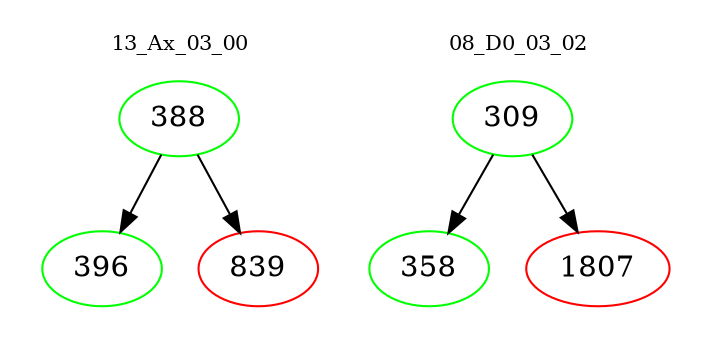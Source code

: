 digraph{
subgraph cluster_0 {
color = white
label = "13_Ax_03_00";
fontsize=10;
T0_388 [label="388", color="green"]
T0_388 -> T0_396 [color="black"]
T0_396 [label="396", color="green"]
T0_388 -> T0_839 [color="black"]
T0_839 [label="839", color="red"]
}
subgraph cluster_1 {
color = white
label = "08_D0_03_02";
fontsize=10;
T1_309 [label="309", color="green"]
T1_309 -> T1_358 [color="black"]
T1_358 [label="358", color="green"]
T1_309 -> T1_1807 [color="black"]
T1_1807 [label="1807", color="red"]
}
}
